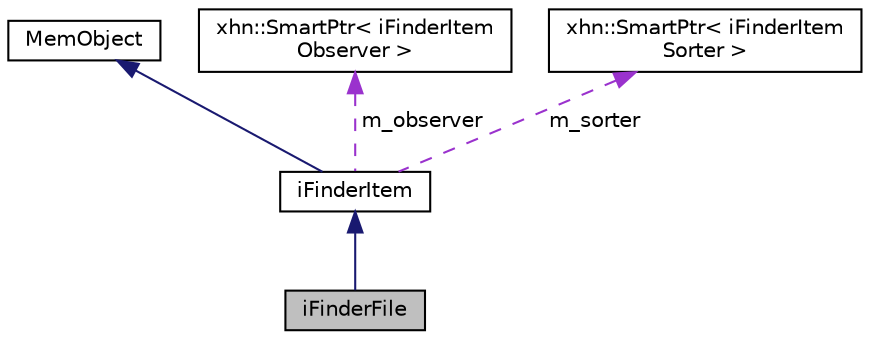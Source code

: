 digraph "iFinderFile"
{
  edge [fontname="Helvetica",fontsize="10",labelfontname="Helvetica",labelfontsize="10"];
  node [fontname="Helvetica",fontsize="10",shape=record];
  Node1 [label="iFinderFile",height=0.2,width=0.4,color="black", fillcolor="grey75", style="filled", fontcolor="black"];
  Node2 -> Node1 [dir="back",color="midnightblue",fontsize="10",style="solid",fontname="Helvetica"];
  Node2 [label="iFinderItem",height=0.2,width=0.4,color="black", fillcolor="white", style="filled",URL="$classi_finder_item.html"];
  Node3 -> Node2 [dir="back",color="midnightblue",fontsize="10",style="solid",fontname="Helvetica"];
  Node3 [label="MemObject",height=0.2,width=0.4,color="black", fillcolor="white", style="filled",URL="$class_mem_object.html"];
  Node4 -> Node2 [dir="back",color="darkorchid3",fontsize="10",style="dashed",label=" m_observer" ,fontname="Helvetica"];
  Node4 [label="xhn::SmartPtr\< iFinderItem\lObserver \>",height=0.2,width=0.4,color="black", fillcolor="white", style="filled",URL="$classxhn_1_1_smart_ptr.html"];
  Node5 -> Node2 [dir="back",color="darkorchid3",fontsize="10",style="dashed",label=" m_sorter" ,fontname="Helvetica"];
  Node5 [label="xhn::SmartPtr\< iFinderItem\lSorter \>",height=0.2,width=0.4,color="black", fillcolor="white", style="filled",URL="$classxhn_1_1_smart_ptr.html"];
}
